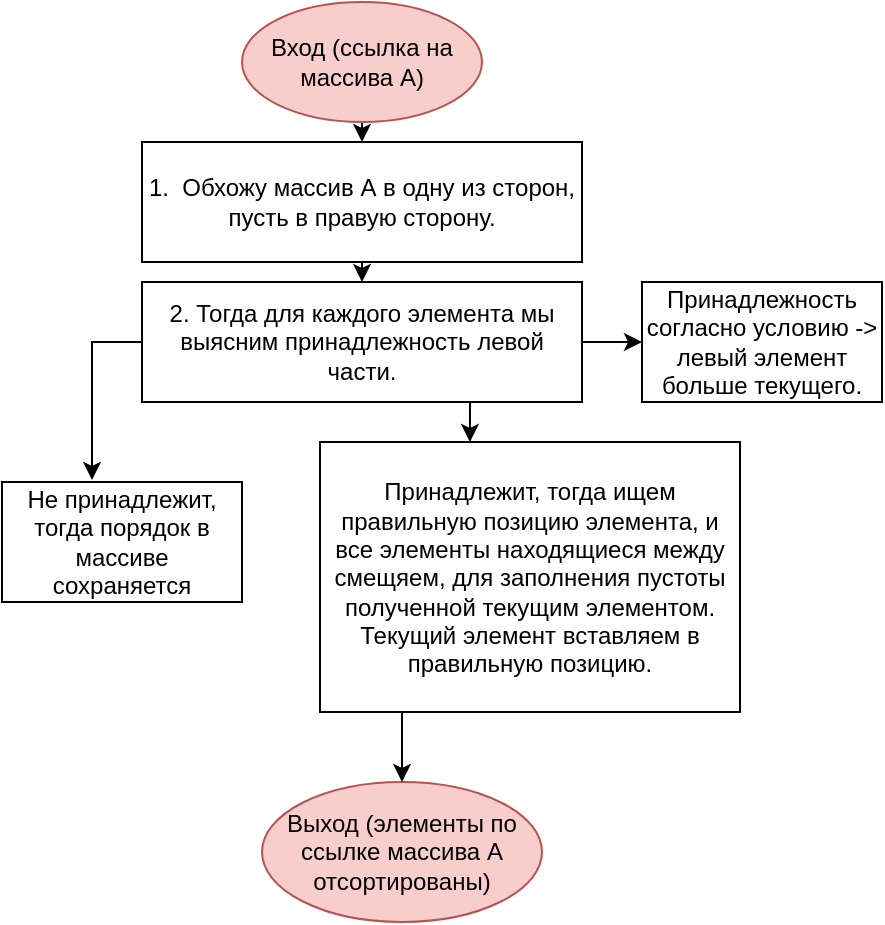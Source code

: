<mxfile version="15.5.4" type="embed"><diagram id="ybDZK_V6pfwmt40-d9Hz" name="Страница 1"><mxGraphModel dx="954" dy="722" grid="1" gridSize="10" guides="1" tooltips="1" connect="1" arrows="1" fold="1" page="1" pageScale="1" pageWidth="827" pageHeight="1169" math="0" shadow="0"><root><mxCell id="0"/><mxCell id="1" parent="0"/><mxCell id="9ejjLcOiaCxHSEDpTz9a-12" style="edgeStyle=orthogonalEdgeStyle;rounded=0;orthogonalLoop=1;jettySize=auto;html=1;exitX=0.5;exitY=1;exitDx=0;exitDy=0;entryX=0.5;entryY=0;entryDx=0;entryDy=0;" parent="1" source="9ejjLcOiaCxHSEDpTz9a-1" target="9ejjLcOiaCxHSEDpTz9a-3" edge="1"><mxGeometry relative="1" as="geometry"/></mxCell><mxCell id="9ejjLcOiaCxHSEDpTz9a-1" value="Вход (ссылка на массива А)" style="ellipse;whiteSpace=wrap;html=1;fillColor=#f8cecc;strokeColor=#b85450;" parent="1" vertex="1"><mxGeometry x="270" y="210" width="120" height="60" as="geometry"/></mxCell><mxCell id="9ejjLcOiaCxHSEDpTz9a-2" value="Выход (элементы по ссылке массива А отсортированы)" style="ellipse;whiteSpace=wrap;html=1;fillColor=#f8cecc;strokeColor=#b85450;" parent="1" vertex="1"><mxGeometry x="280" y="600" width="140" height="70" as="geometry"/></mxCell><mxCell id="9ejjLcOiaCxHSEDpTz9a-13" style="edgeStyle=orthogonalEdgeStyle;rounded=0;orthogonalLoop=1;jettySize=auto;html=1;exitX=0.5;exitY=1;exitDx=0;exitDy=0;entryX=0.5;entryY=0;entryDx=0;entryDy=0;" parent="1" source="9ejjLcOiaCxHSEDpTz9a-3" target="9ejjLcOiaCxHSEDpTz9a-4" edge="1"><mxGeometry relative="1" as="geometry"/></mxCell><mxCell id="9ejjLcOiaCxHSEDpTz9a-3" value="1.&amp;nbsp; Обхожу массив А в одну из сторон, пусть в правую сторону." style="rounded=0;whiteSpace=wrap;html=1;" parent="1" vertex="1"><mxGeometry x="220" y="280" width="220" height="60" as="geometry"/></mxCell><mxCell id="9ejjLcOiaCxHSEDpTz9a-7" value="" style="edgeStyle=orthogonalEdgeStyle;rounded=0;orthogonalLoop=1;jettySize=auto;html=1;" parent="1" source="9ejjLcOiaCxHSEDpTz9a-4" target="9ejjLcOiaCxHSEDpTz9a-6" edge="1"><mxGeometry relative="1" as="geometry"/></mxCell><mxCell id="9ejjLcOiaCxHSEDpTz9a-10" style="edgeStyle=orthogonalEdgeStyle;rounded=0;orthogonalLoop=1;jettySize=auto;html=1;exitX=0;exitY=0.5;exitDx=0;exitDy=0;entryX=0.375;entryY=-0.017;entryDx=0;entryDy=0;entryPerimeter=0;" parent="1" source="9ejjLcOiaCxHSEDpTz9a-4" target="9ejjLcOiaCxHSEDpTz9a-5" edge="1"><mxGeometry relative="1" as="geometry"/></mxCell><mxCell id="9ejjLcOiaCxHSEDpTz9a-11" style="edgeStyle=orthogonalEdgeStyle;rounded=0;orthogonalLoop=1;jettySize=auto;html=1;exitX=0.75;exitY=1;exitDx=0;exitDy=0;entryX=0.357;entryY=0;entryDx=0;entryDy=0;entryPerimeter=0;" parent="1" source="9ejjLcOiaCxHSEDpTz9a-4" target="9ejjLcOiaCxHSEDpTz9a-8" edge="1"><mxGeometry relative="1" as="geometry"/></mxCell><mxCell id="9ejjLcOiaCxHSEDpTz9a-4" value="2. Тогда для каждого элемента мы выясним принадлежность левой части." style="whiteSpace=wrap;html=1;" parent="1" vertex="1"><mxGeometry x="220" y="350" width="220" height="60" as="geometry"/></mxCell><mxCell id="9ejjLcOiaCxHSEDpTz9a-5" value="Не принадлежит, тогда порядок в массиве сохраняется" style="whiteSpace=wrap;html=1;" parent="1" vertex="1"><mxGeometry x="150" y="450" width="120" height="60" as="geometry"/></mxCell><mxCell id="9ejjLcOiaCxHSEDpTz9a-6" value="Принадлежность согласно условию -&amp;gt; левый элемент больше текущего." style="whiteSpace=wrap;html=1;" parent="1" vertex="1"><mxGeometry x="470" y="350" width="120" height="60" as="geometry"/></mxCell><mxCell id="9ejjLcOiaCxHSEDpTz9a-14" style="edgeStyle=orthogonalEdgeStyle;rounded=0;orthogonalLoop=1;jettySize=auto;html=1;exitX=0.25;exitY=1;exitDx=0;exitDy=0;entryX=0.5;entryY=0;entryDx=0;entryDy=0;" parent="1" source="9ejjLcOiaCxHSEDpTz9a-8" target="9ejjLcOiaCxHSEDpTz9a-2" edge="1"><mxGeometry relative="1" as="geometry"/></mxCell><mxCell id="9ejjLcOiaCxHSEDpTz9a-8" value="Принадлежит, тогда ищем правильную позицию элемента, и все элементы находящиеся между смещяем, для заполнения пустоты полученной текущим элементом. Текущий элемент вставляем в правильную позицию." style="whiteSpace=wrap;html=1;" parent="1" vertex="1"><mxGeometry x="309" y="430" width="210" height="135" as="geometry"/></mxCell></root></mxGraphModel></diagram></mxfile>